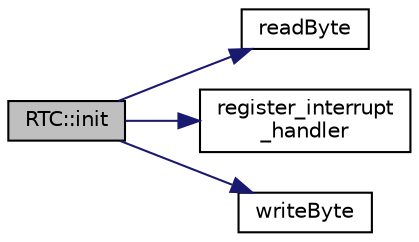 digraph "RTC::init"
{
 // LATEX_PDF_SIZE
  edge [fontname="Helvetica",fontsize="10",labelfontname="Helvetica",labelfontsize="10"];
  node [fontname="Helvetica",fontsize="10",shape=record];
  rankdir="LR";
  Node1 [label="RTC::init",height=0.2,width=0.4,color="black", fillcolor="grey75", style="filled", fontcolor="black",tooltip="Initializes the Real Time Clock driver for the x86_64 architecture."];
  Node1 -> Node2 [color="midnightblue",fontsize="10",style="solid",fontname="Helvetica"];
  Node2 [label="readByte",height=0.2,width=0.4,color="black", fillcolor="white", style="filled",URL="$d7/d27/ports_8cpp.html#aecbddae5080adf82c5938a97695cdc3e",tooltip="Reads a byte (8 bits) off the CPU bus at a given port address."];
  Node1 -> Node3 [color="midnightblue",fontsize="10",style="solid",fontname="Helvetica"];
  Node3 [label="register_interrupt\l_handler",height=0.2,width=0.4,color="black", fillcolor="white", style="filled",URL="$d3/d68/isr_8cpp.html#acc90c1ac3bbcb4fc45ccda7cde4882c7",tooltip=" "];
  Node1 -> Node4 [color="midnightblue",fontsize="10",style="solid",fontname="Helvetica"];
  Node4 [label="writeByte",height=0.2,width=0.4,color="black", fillcolor="white", style="filled",URL="$d7/d27/ports_8cpp.html#aa89191491445201430ae9a8feb3184d9",tooltip="Writes a byte (8 bits) to the CPU bus at a given port address."];
}
